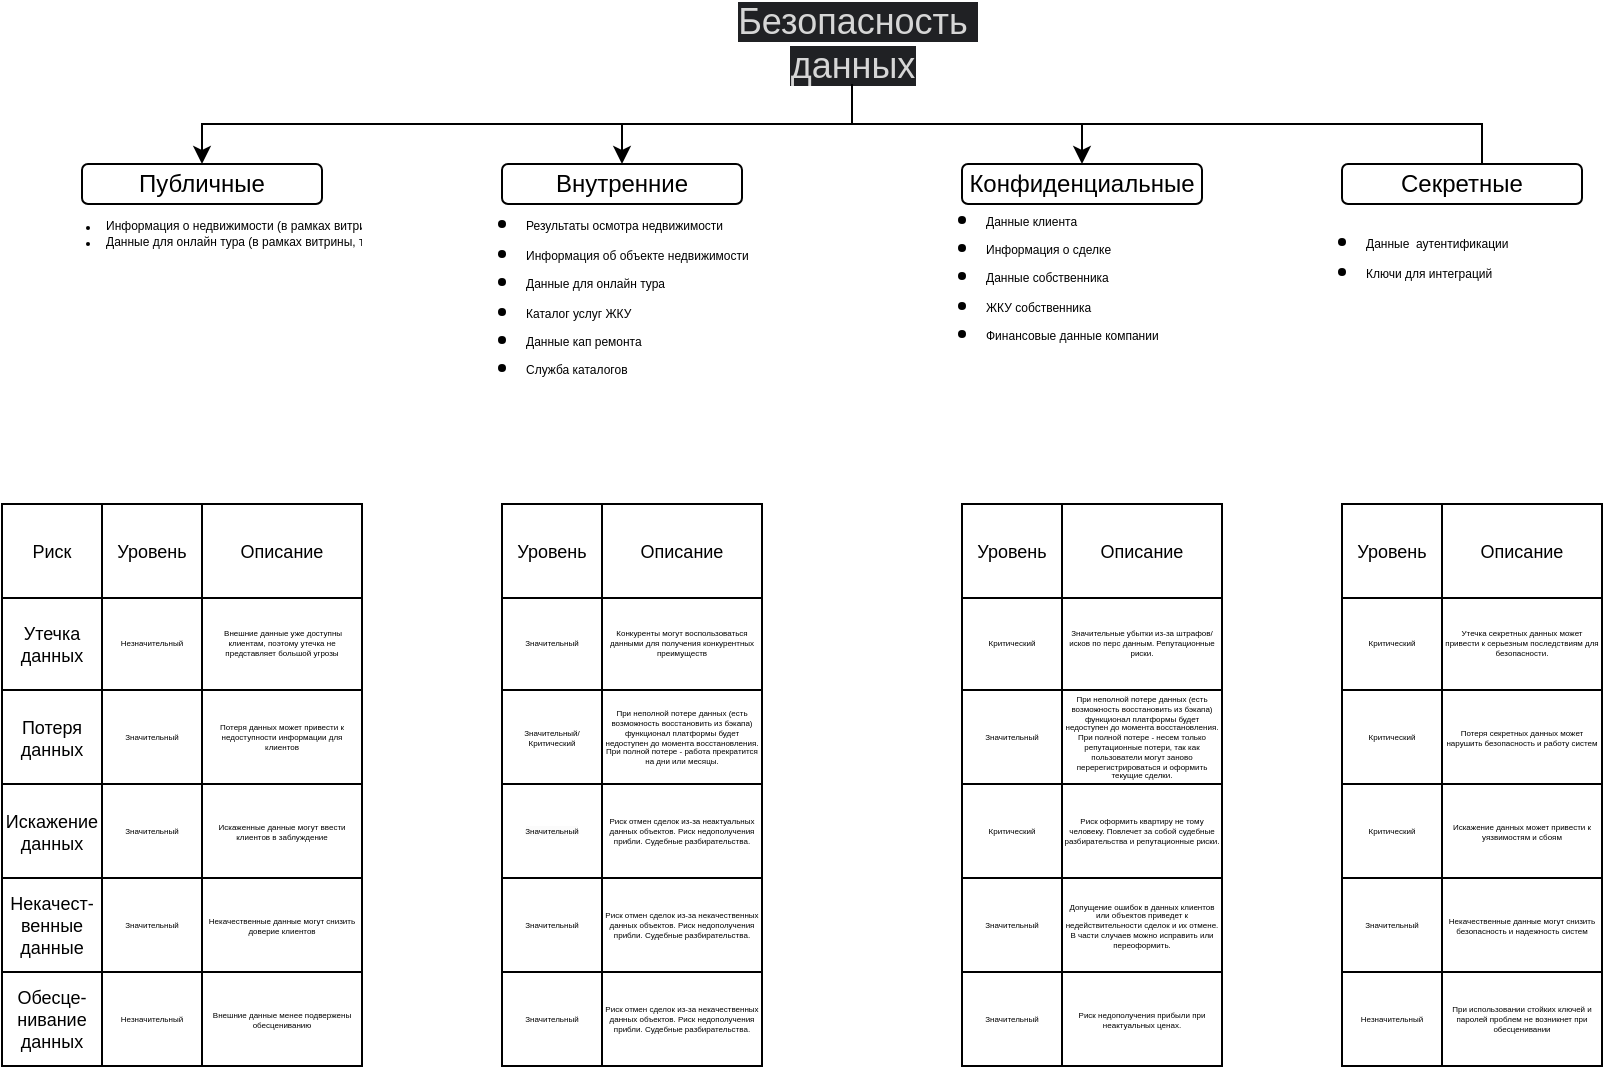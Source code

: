 <mxfile version="26.0.2">
  <diagram name="Страница — 1" id="hboBKW16F58h5cG7JQ03">
    <mxGraphModel dx="798" dy="453" grid="1" gridSize="10" guides="1" tooltips="1" connect="1" arrows="1" fold="1" page="1" pageScale="1" pageWidth="850" pageHeight="600" math="0" shadow="0">
      <root>
        <mxCell id="0" />
        <mxCell id="1" parent="0" />
        <mxCell id="1AjB7iF8z4nlXVOtELvx-12" style="edgeStyle=orthogonalEdgeStyle;rounded=0;orthogonalLoop=1;jettySize=auto;html=1;" edge="1" parent="1" source="1AjB7iF8z4nlXVOtELvx-2" target="1AjB7iF8z4nlXVOtELvx-3">
          <mxGeometry relative="1" as="geometry">
            <Array as="points">
              <mxPoint x="425" y="80" />
              <mxPoint x="100" y="80" />
            </Array>
          </mxGeometry>
        </mxCell>
        <mxCell id="1AjB7iF8z4nlXVOtELvx-13" style="edgeStyle=orthogonalEdgeStyle;rounded=0;orthogonalLoop=1;jettySize=auto;html=1;entryX=0.5;entryY=0;entryDx=0;entryDy=0;" edge="1" parent="1" source="1AjB7iF8z4nlXVOtELvx-2" target="1AjB7iF8z4nlXVOtELvx-6">
          <mxGeometry relative="1" as="geometry" />
        </mxCell>
        <mxCell id="1AjB7iF8z4nlXVOtELvx-15" style="edgeStyle=orthogonalEdgeStyle;rounded=0;orthogonalLoop=1;jettySize=auto;html=1;" edge="1" parent="1" source="1AjB7iF8z4nlXVOtELvx-2" target="1AjB7iF8z4nlXVOtELvx-10">
          <mxGeometry relative="1" as="geometry">
            <Array as="points">
              <mxPoint x="425" y="80" />
              <mxPoint x="740" y="80" />
            </Array>
          </mxGeometry>
        </mxCell>
        <mxCell id="1AjB7iF8z4nlXVOtELvx-2" value="&lt;span style=&quot;color: rgb(214, 214, 214); font-family: &amp;quot;YS Text&amp;quot;, sans-serif; font-size: 18px; text-align: start; white-space: pre-wrap; background-color: rgb(32, 33, 36);&quot;&gt;Безопасность данных&lt;/span&gt;" style="text;html=1;align=center;verticalAlign=middle;resizable=0;points=[];autosize=1;strokeColor=none;fillColor=none;" vertex="1" parent="1">
          <mxGeometry x="320" y="20" width="210" height="40" as="geometry" />
        </mxCell>
        <mxCell id="1AjB7iF8z4nlXVOtELvx-3" value="Публичные" style="rounded=1;whiteSpace=wrap;html=1;" vertex="1" parent="1">
          <mxGeometry x="40" y="100" width="120" height="20" as="geometry" />
        </mxCell>
        <mxCell id="1AjB7iF8z4nlXVOtELvx-4" value="Секретные" style="rounded=1;whiteSpace=wrap;html=1;" vertex="1" parent="1">
          <mxGeometry x="670" y="100" width="120" height="20" as="geometry" />
        </mxCell>
        <mxCell id="1AjB7iF8z4nlXVOtELvx-5" value="Конфиденциальные" style="rounded=1;whiteSpace=wrap;html=1;" vertex="1" parent="1">
          <mxGeometry x="480" y="100" width="120" height="20" as="geometry" />
        </mxCell>
        <mxCell id="1AjB7iF8z4nlXVOtELvx-6" value="Внутренние" style="rounded=1;whiteSpace=wrap;html=1;" vertex="1" parent="1">
          <mxGeometry x="250" y="100" width="120" height="20" as="geometry" />
        </mxCell>
        <mxCell id="1AjB7iF8z4nlXVOtELvx-8" value="&lt;ul&gt;&lt;li&gt;&lt;font style=&quot;font-size: 6px; line-height: 100%;&quot;&gt;Результаты осмотра недвижимости&lt;/font&gt;&lt;/li&gt;&lt;li&gt;&lt;span style=&quot;font-size: 6px; background-color: transparent; color: light-dark(rgb(0, 0, 0), rgb(255, 255, 255));&quot;&gt;Информация об объекте недвижимости&lt;/span&gt;&lt;/li&gt;&lt;li&gt;&lt;font style=&quot;font-size: 6px; line-height: 6px;&quot;&gt;Данные для онлайн тура&lt;/font&gt;&lt;/li&gt;&lt;li&gt;&lt;span style=&quot;font-size: 6px;&quot;&gt;Каталог услуг ЖКУ&lt;/span&gt;&lt;/li&gt;&lt;li&gt;&lt;span style=&quot;font-size: 6px;&quot;&gt;Данные кап ремонта&lt;/span&gt;&lt;/li&gt;&lt;li&gt;&lt;span style=&quot;font-size: 6px;&quot;&gt;Служба каталогов&lt;/span&gt;&lt;/li&gt;&lt;/ul&gt;" style="text;html=1;align=left;verticalAlign=middle;resizable=0;points=[];autosize=1;strokeColor=none;fillColor=none;" vertex="1" parent="1">
          <mxGeometry x="220" y="105" width="180" height="120" as="geometry" />
        </mxCell>
        <mxCell id="1AjB7iF8z4nlXVOtELvx-9" value="&lt;ul&gt;&lt;li&gt;&lt;font style=&quot;font-size: 6px; line-height: 100%;&quot;&gt;Данные клиента&lt;/font&gt;&lt;/li&gt;&lt;li&gt;&lt;font style=&quot;font-size: 6px; line-height: 6px;&quot;&gt;Информация о сделке&lt;/font&gt;&lt;/li&gt;&lt;li&gt;&lt;font style=&quot;font-size: 6px; line-height: 6px;&quot;&gt;Данные собственника&lt;/font&gt;&lt;/li&gt;&lt;li&gt;&lt;font style=&quot;font-size: 6px; line-height: 6px;&quot;&gt;ЖКУ собственника&lt;/font&gt;&lt;/li&gt;&lt;li&gt;&lt;font style=&quot;font-size: 6px; line-height: 6px;&quot;&gt;Финансовые данные компании&lt;/font&gt;&lt;/li&gt;&lt;/ul&gt;" style="text;html=1;align=left;verticalAlign=middle;resizable=0;points=[];autosize=1;strokeColor=none;fillColor=none;" vertex="1" parent="1">
          <mxGeometry x="450" y="100" width="150" height="110" as="geometry" />
        </mxCell>
        <mxCell id="1AjB7iF8z4nlXVOtELvx-10" value="&lt;ul&gt;&lt;li&gt;&lt;span style=&quot;font-size: 6px; background-color: transparent; color: light-dark(rgb(0, 0, 0), rgb(255, 255, 255));&quot;&gt;Данные&amp;nbsp; аутентификации&lt;/span&gt;&lt;/li&gt;&lt;li&gt;&lt;span style=&quot;font-size: 6px; background-color: transparent; color: light-dark(rgb(0, 0, 0), rgb(255, 255, 255));&quot;&gt;Ключи для интеграций&lt;/span&gt;&lt;/li&gt;&lt;/ul&gt;" style="text;html=1;align=left;verticalAlign=middle;resizable=0;points=[];autosize=1;strokeColor=none;fillColor=none;" vertex="1" parent="1">
          <mxGeometry x="640" y="110" width="140" height="70" as="geometry" />
        </mxCell>
        <mxCell id="1AjB7iF8z4nlXVOtELvx-14" style="edgeStyle=orthogonalEdgeStyle;rounded=0;orthogonalLoop=1;jettySize=auto;html=1;" edge="1" parent="1" source="1AjB7iF8z4nlXVOtELvx-2">
          <mxGeometry relative="1" as="geometry">
            <mxPoint x="540" y="100" as="targetPoint" />
            <Array as="points">
              <mxPoint x="425" y="80" />
              <mxPoint x="540" y="80" />
              <mxPoint x="540" y="100" />
            </Array>
          </mxGeometry>
        </mxCell>
        <mxCell id="1AjB7iF8z4nlXVOtELvx-16" value="" style="childLayout=tableLayout;recursiveResize=0;shadow=0;fillColor=none;fontSize=9;" vertex="1" parent="1">
          <mxGeometry y="270" width="180" height="140" as="geometry" />
        </mxCell>
        <mxCell id="1AjB7iF8z4nlXVOtELvx-17" value="" style="shape=tableRow;horizontal=0;startSize=0;swimlaneHead=0;swimlaneBody=0;top=0;left=0;bottom=0;right=0;dropTarget=0;collapsible=0;recursiveResize=0;expand=0;fontStyle=0;fillColor=none;strokeColor=inherit;fontSize=9;" vertex="1" parent="1AjB7iF8z4nlXVOtELvx-16">
          <mxGeometry width="180" height="47" as="geometry" />
        </mxCell>
        <mxCell id="1AjB7iF8z4nlXVOtELvx-18" value="Риск" style="connectable=0;recursiveResize=0;strokeColor=inherit;fillColor=none;align=center;whiteSpace=wrap;html=1;fontSize=9;" vertex="1" parent="1AjB7iF8z4nlXVOtELvx-17">
          <mxGeometry width="50" height="47" as="geometry">
            <mxRectangle width="50" height="47" as="alternateBounds" />
          </mxGeometry>
        </mxCell>
        <mxCell id="1AjB7iF8z4nlXVOtELvx-19" value="&lt;font&gt;Уровень&lt;/font&gt;" style="connectable=0;recursiveResize=0;strokeColor=inherit;fillColor=none;align=center;whiteSpace=wrap;html=1;fontSize=9;" vertex="1" parent="1AjB7iF8z4nlXVOtELvx-17">
          <mxGeometry x="50" width="50" height="47" as="geometry">
            <mxRectangle width="50" height="47" as="alternateBounds" />
          </mxGeometry>
        </mxCell>
        <mxCell id="1AjB7iF8z4nlXVOtELvx-20" value="&lt;font&gt;Описание&lt;/font&gt;" style="connectable=0;recursiveResize=0;strokeColor=inherit;fillColor=none;align=center;whiteSpace=wrap;html=1;fontSize=9;" vertex="1" parent="1AjB7iF8z4nlXVOtELvx-17">
          <mxGeometry x="100" width="80" height="47" as="geometry">
            <mxRectangle width="80" height="47" as="alternateBounds" />
          </mxGeometry>
        </mxCell>
        <mxCell id="1AjB7iF8z4nlXVOtELvx-21" style="shape=tableRow;horizontal=0;startSize=0;swimlaneHead=0;swimlaneBody=0;top=0;left=0;bottom=0;right=0;dropTarget=0;collapsible=0;recursiveResize=0;expand=0;fontStyle=0;fillColor=none;strokeColor=inherit;fontSize=9;" vertex="1" parent="1AjB7iF8z4nlXVOtELvx-16">
          <mxGeometry y="47" width="180" height="46" as="geometry" />
        </mxCell>
        <mxCell id="1AjB7iF8z4nlXVOtELvx-22" value="Утечка данных" style="connectable=0;recursiveResize=0;strokeColor=inherit;fillColor=none;align=center;whiteSpace=wrap;html=1;fontSize=9;" vertex="1" parent="1AjB7iF8z4nlXVOtELvx-21">
          <mxGeometry width="50" height="46" as="geometry">
            <mxRectangle width="50" height="46" as="alternateBounds" />
          </mxGeometry>
        </mxCell>
        <mxCell id="1AjB7iF8z4nlXVOtELvx-23" value="Незначительный" style="connectable=0;recursiveResize=0;strokeColor=inherit;fillColor=none;align=center;whiteSpace=wrap;html=1;fontSize=4;" vertex="1" parent="1AjB7iF8z4nlXVOtELvx-21">
          <mxGeometry x="50" width="50" height="46" as="geometry">
            <mxRectangle width="50" height="46" as="alternateBounds" />
          </mxGeometry>
        </mxCell>
        <mxCell id="1AjB7iF8z4nlXVOtELvx-24" value="&amp;nbsp;Внешние данные уже доступны клиентам, поэтому утечка не представляет большой угрозы" style="connectable=0;recursiveResize=0;strokeColor=inherit;fillColor=none;align=center;whiteSpace=wrap;html=1;fontSize=4;" vertex="1" parent="1AjB7iF8z4nlXVOtELvx-21">
          <mxGeometry x="100" width="80" height="46" as="geometry">
            <mxRectangle width="80" height="46" as="alternateBounds" />
          </mxGeometry>
        </mxCell>
        <mxCell id="1AjB7iF8z4nlXVOtELvx-25" style="shape=tableRow;horizontal=0;startSize=0;swimlaneHead=0;swimlaneBody=0;top=0;left=0;bottom=0;right=0;dropTarget=0;collapsible=0;recursiveResize=0;expand=0;fontStyle=0;fillColor=none;strokeColor=inherit;fontSize=9;" vertex="1" parent="1AjB7iF8z4nlXVOtELvx-16">
          <mxGeometry y="93" width="180" height="47" as="geometry" />
        </mxCell>
        <mxCell id="1AjB7iF8z4nlXVOtELvx-26" value="Потеря данных" style="connectable=0;recursiveResize=0;strokeColor=inherit;fillColor=none;align=center;whiteSpace=wrap;html=1;fontSize=9;" vertex="1" parent="1AjB7iF8z4nlXVOtELvx-25">
          <mxGeometry width="50" height="47" as="geometry">
            <mxRectangle width="50" height="47" as="alternateBounds" />
          </mxGeometry>
        </mxCell>
        <mxCell id="1AjB7iF8z4nlXVOtELvx-27" value="Значительный" style="connectable=0;recursiveResize=0;strokeColor=inherit;fillColor=none;align=center;whiteSpace=wrap;html=1;fontSize=4;" vertex="1" parent="1AjB7iF8z4nlXVOtELvx-25">
          <mxGeometry x="50" width="50" height="47" as="geometry">
            <mxRectangle width="50" height="47" as="alternateBounds" />
          </mxGeometry>
        </mxCell>
        <mxCell id="1AjB7iF8z4nlXVOtELvx-28" value="Потеря данных может привести к недоступности информации для клиентов" style="connectable=0;recursiveResize=0;strokeColor=inherit;fillColor=none;align=center;whiteSpace=wrap;html=1;fontSize=4;" vertex="1" parent="1AjB7iF8z4nlXVOtELvx-25">
          <mxGeometry x="100" width="80" height="47" as="geometry">
            <mxRectangle width="80" height="47" as="alternateBounds" />
          </mxGeometry>
        </mxCell>
        <mxCell id="1AjB7iF8z4nlXVOtELvx-53" style="shape=tableRow;horizontal=0;startSize=0;swimlaneHead=0;swimlaneBody=0;top=0;left=0;bottom=0;right=0;dropTarget=0;collapsible=0;recursiveResize=0;expand=0;fontStyle=0;fillColor=none;strokeColor=inherit;fontSize=9;" vertex="1" parent="1">
          <mxGeometry y="410" width="180" height="47" as="geometry" />
        </mxCell>
        <mxCell id="1AjB7iF8z4nlXVOtELvx-54" value="Искажение данных" style="connectable=0;recursiveResize=0;strokeColor=inherit;fillColor=none;align=center;whiteSpace=wrap;html=1;fontSize=9;" vertex="1" parent="1AjB7iF8z4nlXVOtELvx-53">
          <mxGeometry width="50" height="47" as="geometry">
            <mxRectangle width="50" height="47" as="alternateBounds" />
          </mxGeometry>
        </mxCell>
        <mxCell id="1AjB7iF8z4nlXVOtELvx-55" value="Значительный" style="connectable=0;recursiveResize=0;strokeColor=inherit;fillColor=none;align=center;whiteSpace=wrap;html=1;fontSize=4;" vertex="1" parent="1AjB7iF8z4nlXVOtELvx-53">
          <mxGeometry x="50" width="50" height="47" as="geometry">
            <mxRectangle width="50" height="47" as="alternateBounds" />
          </mxGeometry>
        </mxCell>
        <mxCell id="1AjB7iF8z4nlXVOtELvx-56" value="Искаженные данные могут ввести клиентов в заблуждение" style="connectable=0;recursiveResize=0;strokeColor=inherit;fillColor=none;align=center;whiteSpace=wrap;html=1;fontSize=4;" vertex="1" parent="1AjB7iF8z4nlXVOtELvx-53">
          <mxGeometry x="100" width="80" height="47" as="geometry">
            <mxRectangle width="80" height="47" as="alternateBounds" />
          </mxGeometry>
        </mxCell>
        <mxCell id="1AjB7iF8z4nlXVOtELvx-57" style="shape=tableRow;horizontal=0;startSize=0;swimlaneHead=0;swimlaneBody=0;top=0;left=0;bottom=0;right=0;dropTarget=0;collapsible=0;recursiveResize=0;expand=0;fontStyle=0;fillColor=none;strokeColor=inherit;fontSize=9;" vertex="1" parent="1">
          <mxGeometry y="457" width="180" height="47" as="geometry" />
        </mxCell>
        <mxCell id="1AjB7iF8z4nlXVOtELvx-58" value="Некачест-венные данные" style="connectable=0;recursiveResize=0;strokeColor=inherit;fillColor=none;align=center;whiteSpace=wrap;html=1;fontSize=9;" vertex="1" parent="1AjB7iF8z4nlXVOtELvx-57">
          <mxGeometry width="50" height="47" as="geometry">
            <mxRectangle width="50" height="47" as="alternateBounds" />
          </mxGeometry>
        </mxCell>
        <mxCell id="1AjB7iF8z4nlXVOtELvx-59" value="Значительный" style="connectable=0;recursiveResize=0;strokeColor=inherit;fillColor=none;align=center;whiteSpace=wrap;html=1;fontSize=4;" vertex="1" parent="1AjB7iF8z4nlXVOtELvx-57">
          <mxGeometry x="50" width="50" height="47" as="geometry">
            <mxRectangle width="50" height="47" as="alternateBounds" />
          </mxGeometry>
        </mxCell>
        <mxCell id="1AjB7iF8z4nlXVOtELvx-60" value="Некачественные данные могут снизить доверие клиентов" style="connectable=0;recursiveResize=0;strokeColor=inherit;fillColor=none;align=center;whiteSpace=wrap;html=1;fontSize=4;" vertex="1" parent="1AjB7iF8z4nlXVOtELvx-57">
          <mxGeometry x="100" width="80" height="47" as="geometry">
            <mxRectangle width="80" height="47" as="alternateBounds" />
          </mxGeometry>
        </mxCell>
        <mxCell id="1AjB7iF8z4nlXVOtELvx-61" style="shape=tableRow;horizontal=0;startSize=0;swimlaneHead=0;swimlaneBody=0;top=0;left=0;bottom=0;right=0;dropTarget=0;collapsible=0;recursiveResize=0;expand=0;fontStyle=0;fillColor=none;strokeColor=inherit;fontSize=9;" vertex="1" parent="1">
          <mxGeometry y="504" width="180" height="47" as="geometry" />
        </mxCell>
        <mxCell id="1AjB7iF8z4nlXVOtELvx-62" value="Обесце-нивание данных" style="connectable=0;recursiveResize=0;strokeColor=inherit;fillColor=none;align=center;whiteSpace=wrap;html=1;fontSize=9;" vertex="1" parent="1AjB7iF8z4nlXVOtELvx-61">
          <mxGeometry width="50" height="47" as="geometry">
            <mxRectangle width="50" height="47" as="alternateBounds" />
          </mxGeometry>
        </mxCell>
        <mxCell id="1AjB7iF8z4nlXVOtELvx-63" value="Незначительный" style="connectable=0;recursiveResize=0;strokeColor=inherit;fillColor=none;align=center;whiteSpace=wrap;html=1;fontSize=4;" vertex="1" parent="1AjB7iF8z4nlXVOtELvx-61">
          <mxGeometry x="50" width="50" height="47" as="geometry">
            <mxRectangle width="50" height="47" as="alternateBounds" />
          </mxGeometry>
        </mxCell>
        <mxCell id="1AjB7iF8z4nlXVOtELvx-64" value="Внешние данные менее подвержены обесцениванию" style="connectable=0;recursiveResize=0;strokeColor=inherit;fillColor=none;align=center;whiteSpace=wrap;html=1;fontSize=4;" vertex="1" parent="1AjB7iF8z4nlXVOtELvx-61">
          <mxGeometry x="100" width="80" height="47" as="geometry">
            <mxRectangle width="80" height="47" as="alternateBounds" />
          </mxGeometry>
        </mxCell>
        <mxCell id="1AjB7iF8z4nlXVOtELvx-101" value="&lt;font&gt;Уровень&lt;/font&gt;" style="connectable=0;recursiveResize=0;strokeColor=inherit;fillColor=none;align=center;whiteSpace=wrap;html=1;fontSize=9;" vertex="1" parent="1">
          <mxGeometry x="250" y="270" width="50" height="47" as="geometry">
            <mxRectangle width="50" height="47" as="alternateBounds" />
          </mxGeometry>
        </mxCell>
        <mxCell id="1AjB7iF8z4nlXVOtELvx-102" value="&lt;font&gt;Описание&lt;/font&gt;" style="connectable=0;recursiveResize=0;strokeColor=inherit;fillColor=none;align=center;whiteSpace=wrap;html=1;fontSize=9;" vertex="1" parent="1">
          <mxGeometry x="300" y="270" width="80" height="47" as="geometry">
            <mxRectangle width="80" height="47" as="alternateBounds" />
          </mxGeometry>
        </mxCell>
        <mxCell id="1AjB7iF8z4nlXVOtELvx-103" value="Значительный" style="connectable=0;recursiveResize=0;strokeColor=inherit;fillColor=none;align=center;whiteSpace=wrap;html=1;fontSize=4;" vertex="1" parent="1">
          <mxGeometry x="250" y="317" width="50" height="46" as="geometry">
            <mxRectangle width="50" height="46" as="alternateBounds" />
          </mxGeometry>
        </mxCell>
        <mxCell id="1AjB7iF8z4nlXVOtELvx-104" value="Конкуренты могут воспользоваться данными для получения конкурентных преимуществ" style="connectable=0;recursiveResize=0;strokeColor=inherit;fillColor=none;align=center;whiteSpace=wrap;html=1;fontSize=4;" vertex="1" parent="1">
          <mxGeometry x="300" y="317" width="80" height="46" as="geometry">
            <mxRectangle width="80" height="46" as="alternateBounds" />
          </mxGeometry>
        </mxCell>
        <mxCell id="1AjB7iF8z4nlXVOtELvx-105" value="Значительный/Критический" style="connectable=0;recursiveResize=0;strokeColor=inherit;fillColor=none;align=center;whiteSpace=wrap;html=1;fontSize=4;" vertex="1" parent="1">
          <mxGeometry x="250" y="363" width="50" height="47" as="geometry">
            <mxRectangle width="50" height="47" as="alternateBounds" />
          </mxGeometry>
        </mxCell>
        <mxCell id="1AjB7iF8z4nlXVOtELvx-106" value="При неполной потере данных (есть возможность восстановить из бэкапа) функционал платформы будет недоступен до момента восстановления. При полной потере - работа прекратится на дни или месяцы." style="connectable=0;recursiveResize=0;strokeColor=inherit;fillColor=none;align=center;whiteSpace=wrap;html=1;fontSize=4;" vertex="1" parent="1">
          <mxGeometry x="300" y="363" width="80" height="47" as="geometry">
            <mxRectangle width="80" height="47" as="alternateBounds" />
          </mxGeometry>
        </mxCell>
        <mxCell id="1AjB7iF8z4nlXVOtELvx-107" value="&lt;span style=&quot;color: rgb(0, 0, 0); font-family: Helvetica; font-size: 4px; font-style: normal; font-variant-ligatures: normal; font-variant-caps: normal; font-weight: 400; letter-spacing: normal; orphans: 2; text-align: center; text-indent: 0px; text-transform: none; widows: 2; word-spacing: 0px; -webkit-text-stroke-width: 0px; white-space: normal; background-color: rgb(251, 251, 251); text-decoration-thickness: initial; text-decoration-style: initial; text-decoration-color: initial; float: none; display: inline !important;&quot;&gt;Значительный&lt;/span&gt;" style="connectable=0;recursiveResize=0;strokeColor=inherit;fillColor=none;align=center;whiteSpace=wrap;html=1;fontSize=4;" vertex="1" parent="1">
          <mxGeometry x="250" y="410" width="50" height="47" as="geometry">
            <mxRectangle width="50" height="47" as="alternateBounds" />
          </mxGeometry>
        </mxCell>
        <mxCell id="1AjB7iF8z4nlXVOtELvx-108" value="Риск отмен сделок из-за неактуальных данных объектов. Риск недополучения прибли. Судебные разбирательства." style="connectable=0;recursiveResize=0;strokeColor=inherit;fillColor=none;align=center;whiteSpace=wrap;html=1;fontSize=4;" vertex="1" parent="1">
          <mxGeometry x="300" y="410" width="80" height="47" as="geometry">
            <mxRectangle width="80" height="47" as="alternateBounds" />
          </mxGeometry>
        </mxCell>
        <mxCell id="1AjB7iF8z4nlXVOtELvx-109" value="Значительный" style="connectable=0;recursiveResize=0;strokeColor=inherit;fillColor=none;align=center;whiteSpace=wrap;html=1;fontSize=4;" vertex="1" parent="1">
          <mxGeometry x="250" y="457" width="50" height="47" as="geometry">
            <mxRectangle width="50" height="47" as="alternateBounds" />
          </mxGeometry>
        </mxCell>
        <mxCell id="1AjB7iF8z4nlXVOtELvx-110" value="Риск отмен сделок из-за некачественных данных объектов. Риск недополучения прибли. Судебные разбирательства." style="connectable=0;recursiveResize=0;strokeColor=inherit;fillColor=none;align=center;whiteSpace=wrap;html=1;fontSize=4;" vertex="1" parent="1">
          <mxGeometry x="300" y="457" width="80" height="47" as="geometry">
            <mxRectangle width="80" height="47" as="alternateBounds" />
          </mxGeometry>
        </mxCell>
        <mxCell id="1AjB7iF8z4nlXVOtELvx-111" value="Значительный" style="connectable=0;recursiveResize=0;strokeColor=inherit;fillColor=none;align=center;whiteSpace=wrap;html=1;fontSize=4;" vertex="1" parent="1">
          <mxGeometry x="250" y="504" width="50" height="47" as="geometry">
            <mxRectangle width="50" height="47" as="alternateBounds" />
          </mxGeometry>
        </mxCell>
        <mxCell id="1AjB7iF8z4nlXVOtELvx-112" value="Риск отмен сделок из-за некачественных данных объектов. Риск недополучения прибли. Судебные разбирательства." style="connectable=0;recursiveResize=0;strokeColor=inherit;fillColor=none;align=center;whiteSpace=wrap;html=1;fontSize=4;" vertex="1" parent="1">
          <mxGeometry x="300" y="504" width="80" height="47" as="geometry">
            <mxRectangle width="80" height="47" as="alternateBounds" />
          </mxGeometry>
        </mxCell>
        <mxCell id="1AjB7iF8z4nlXVOtELvx-113" value="&lt;font&gt;Уровень&lt;/font&gt;" style="connectable=0;recursiveResize=0;strokeColor=inherit;fillColor=none;align=center;whiteSpace=wrap;html=1;fontSize=9;" vertex="1" parent="1">
          <mxGeometry x="480" y="270" width="50" height="47" as="geometry">
            <mxRectangle width="50" height="47" as="alternateBounds" />
          </mxGeometry>
        </mxCell>
        <mxCell id="1AjB7iF8z4nlXVOtELvx-114" value="&lt;font&gt;Описание&lt;/font&gt;" style="connectable=0;recursiveResize=0;strokeColor=inherit;fillColor=none;align=center;whiteSpace=wrap;html=1;fontSize=9;" vertex="1" parent="1">
          <mxGeometry x="530" y="270" width="80" height="47" as="geometry">
            <mxRectangle width="80" height="47" as="alternateBounds" />
          </mxGeometry>
        </mxCell>
        <mxCell id="1AjB7iF8z4nlXVOtELvx-115" value="Критический" style="connectable=0;recursiveResize=0;strokeColor=inherit;fillColor=none;align=center;whiteSpace=wrap;html=1;fontSize=4;" vertex="1" parent="1">
          <mxGeometry x="480" y="317" width="50" height="46" as="geometry">
            <mxRectangle width="50" height="46" as="alternateBounds" />
          </mxGeometry>
        </mxCell>
        <mxCell id="1AjB7iF8z4nlXVOtELvx-116" value="Значительные убытки из-за штрафов/исков по перс данным. Репутационные риски." style="connectable=0;recursiveResize=0;strokeColor=inherit;fillColor=none;align=center;whiteSpace=wrap;html=1;fontSize=4;" vertex="1" parent="1">
          <mxGeometry x="530" y="317" width="80" height="46" as="geometry">
            <mxRectangle width="80" height="46" as="alternateBounds" />
          </mxGeometry>
        </mxCell>
        <mxCell id="1AjB7iF8z4nlXVOtELvx-117" value="Значительный" style="connectable=0;recursiveResize=0;strokeColor=inherit;fillColor=none;align=center;whiteSpace=wrap;html=1;fontSize=4;" vertex="1" parent="1">
          <mxGeometry x="480" y="363" width="50" height="47" as="geometry">
            <mxRectangle width="50" height="47" as="alternateBounds" />
          </mxGeometry>
        </mxCell>
        <mxCell id="1AjB7iF8z4nlXVOtELvx-118" value="При неполной потере данных (есть возможность восстановить из бэкапа) функционал платформы будет недоступен до момента восстановления. При полной потере - несем только репутационные потери, так как пользователи могут заново перерегистрироваться и оформить текущие сделки." style="connectable=0;recursiveResize=0;strokeColor=inherit;fillColor=none;align=center;whiteSpace=wrap;html=1;fontSize=4;" vertex="1" parent="1">
          <mxGeometry x="530" y="363" width="80" height="47" as="geometry">
            <mxRectangle width="80" height="47" as="alternateBounds" />
          </mxGeometry>
        </mxCell>
        <mxCell id="1AjB7iF8z4nlXVOtELvx-119" value="Критический" style="connectable=0;recursiveResize=0;strokeColor=inherit;fillColor=none;align=center;whiteSpace=wrap;html=1;fontSize=4;" vertex="1" parent="1">
          <mxGeometry x="480" y="410" width="50" height="47" as="geometry">
            <mxRectangle width="50" height="47" as="alternateBounds" />
          </mxGeometry>
        </mxCell>
        <mxCell id="1AjB7iF8z4nlXVOtELvx-120" value="Риск оформить квартиру не тому человеку. Повлечет за собой судебные разбирательства и репутационные риски." style="connectable=0;recursiveResize=0;strokeColor=inherit;fillColor=none;align=center;whiteSpace=wrap;html=1;fontSize=4;" vertex="1" parent="1">
          <mxGeometry x="530" y="410" width="80" height="47" as="geometry">
            <mxRectangle width="80" height="47" as="alternateBounds" />
          </mxGeometry>
        </mxCell>
        <mxCell id="1AjB7iF8z4nlXVOtELvx-121" value="Значительный" style="connectable=0;recursiveResize=0;strokeColor=inherit;fillColor=none;align=center;whiteSpace=wrap;html=1;fontSize=4;" vertex="1" parent="1">
          <mxGeometry x="480" y="457" width="50" height="47" as="geometry">
            <mxRectangle width="50" height="47" as="alternateBounds" />
          </mxGeometry>
        </mxCell>
        <mxCell id="1AjB7iF8z4nlXVOtELvx-122" value="Допущение ошибок в данных клиентов или объектов приведет к недействительности сделок и их отмене. В части случаев можно исправить или переоформить." style="connectable=0;recursiveResize=0;strokeColor=inherit;fillColor=none;align=center;whiteSpace=wrap;html=1;fontSize=4;" vertex="1" parent="1">
          <mxGeometry x="530" y="457" width="80" height="47" as="geometry">
            <mxRectangle width="80" height="47" as="alternateBounds" />
          </mxGeometry>
        </mxCell>
        <mxCell id="1AjB7iF8z4nlXVOtELvx-123" value="Значительный" style="connectable=0;recursiveResize=0;strokeColor=inherit;fillColor=none;align=center;whiteSpace=wrap;html=1;fontSize=4;" vertex="1" parent="1">
          <mxGeometry x="480" y="504" width="50" height="47" as="geometry">
            <mxRectangle width="50" height="47" as="alternateBounds" />
          </mxGeometry>
        </mxCell>
        <mxCell id="1AjB7iF8z4nlXVOtELvx-124" value="Риск недополучения прибыли при неактуальных ценах." style="connectable=0;recursiveResize=0;strokeColor=inherit;fillColor=none;align=center;whiteSpace=wrap;html=1;fontSize=4;" vertex="1" parent="1">
          <mxGeometry x="530" y="504" width="80" height="47" as="geometry">
            <mxRectangle width="80" height="47" as="alternateBounds" />
          </mxGeometry>
        </mxCell>
        <mxCell id="1AjB7iF8z4nlXVOtELvx-125" value="&lt;font&gt;Уровень&lt;/font&gt;" style="connectable=0;recursiveResize=0;strokeColor=inherit;fillColor=none;align=center;whiteSpace=wrap;html=1;fontSize=9;" vertex="1" parent="1">
          <mxGeometry x="670" y="270" width="50" height="47" as="geometry">
            <mxRectangle width="50" height="47" as="alternateBounds" />
          </mxGeometry>
        </mxCell>
        <mxCell id="1AjB7iF8z4nlXVOtELvx-126" value="&lt;font&gt;Описание&lt;/font&gt;" style="connectable=0;recursiveResize=0;strokeColor=inherit;fillColor=none;align=center;whiteSpace=wrap;html=1;fontSize=9;" vertex="1" parent="1">
          <mxGeometry x="720" y="270" width="80" height="47" as="geometry">
            <mxRectangle width="80" height="47" as="alternateBounds" />
          </mxGeometry>
        </mxCell>
        <mxCell id="1AjB7iF8z4nlXVOtELvx-127" value="Критический" style="connectable=0;recursiveResize=0;strokeColor=inherit;fillColor=none;align=center;whiteSpace=wrap;html=1;fontSize=4;" vertex="1" parent="1">
          <mxGeometry x="670" y="317" width="50" height="46" as="geometry">
            <mxRectangle width="50" height="46" as="alternateBounds" />
          </mxGeometry>
        </mxCell>
        <mxCell id="1AjB7iF8z4nlXVOtELvx-128" value="Утечка секретных данных может привести к серьезным последствиям для безопасности." style="connectable=0;recursiveResize=0;strokeColor=inherit;fillColor=none;align=center;whiteSpace=wrap;html=1;fontSize=4;" vertex="1" parent="1">
          <mxGeometry x="720" y="317" width="80" height="46" as="geometry">
            <mxRectangle width="80" height="46" as="alternateBounds" />
          </mxGeometry>
        </mxCell>
        <mxCell id="1AjB7iF8z4nlXVOtELvx-129" value="Критический" style="connectable=0;recursiveResize=0;strokeColor=inherit;fillColor=none;align=center;whiteSpace=wrap;html=1;fontSize=4;" vertex="1" parent="1">
          <mxGeometry x="670" y="363" width="50" height="47" as="geometry">
            <mxRectangle width="50" height="47" as="alternateBounds" />
          </mxGeometry>
        </mxCell>
        <mxCell id="1AjB7iF8z4nlXVOtELvx-130" value="Потеря секретных данных может нарушить безопасность и работу систем" style="connectable=0;recursiveResize=0;strokeColor=inherit;fillColor=none;align=center;whiteSpace=wrap;html=1;fontSize=4;" vertex="1" parent="1">
          <mxGeometry x="720" y="363" width="80" height="47" as="geometry">
            <mxRectangle width="80" height="47" as="alternateBounds" />
          </mxGeometry>
        </mxCell>
        <mxCell id="1AjB7iF8z4nlXVOtELvx-131" value="Критический" style="connectable=0;recursiveResize=0;strokeColor=inherit;fillColor=none;align=center;whiteSpace=wrap;html=1;fontSize=4;" vertex="1" parent="1">
          <mxGeometry x="670" y="410" width="50" height="47" as="geometry">
            <mxRectangle width="50" height="47" as="alternateBounds" />
          </mxGeometry>
        </mxCell>
        <mxCell id="1AjB7iF8z4nlXVOtELvx-132" value="Искажение данных может привести к уязвимостям и сбоям" style="connectable=0;recursiveResize=0;strokeColor=inherit;fillColor=none;align=center;whiteSpace=wrap;html=1;fontSize=4;" vertex="1" parent="1">
          <mxGeometry x="720" y="410" width="80" height="47" as="geometry">
            <mxRectangle width="80" height="47" as="alternateBounds" />
          </mxGeometry>
        </mxCell>
        <mxCell id="1AjB7iF8z4nlXVOtELvx-133" value="Значительный" style="connectable=0;recursiveResize=0;strokeColor=inherit;fillColor=none;align=center;whiteSpace=wrap;html=1;fontSize=4;" vertex="1" parent="1">
          <mxGeometry x="670" y="457" width="50" height="47" as="geometry">
            <mxRectangle width="50" height="47" as="alternateBounds" />
          </mxGeometry>
        </mxCell>
        <mxCell id="1AjB7iF8z4nlXVOtELvx-134" value="Некачественные данные могут снизить безопасность и надежность систем" style="connectable=0;recursiveResize=0;strokeColor=inherit;fillColor=none;align=center;whiteSpace=wrap;html=1;fontSize=4;" vertex="1" parent="1">
          <mxGeometry x="720" y="457" width="80" height="47" as="geometry">
            <mxRectangle width="80" height="47" as="alternateBounds" />
          </mxGeometry>
        </mxCell>
        <mxCell id="1AjB7iF8z4nlXVOtELvx-135" value="Незначительный" style="connectable=0;recursiveResize=0;strokeColor=inherit;fillColor=none;align=center;whiteSpace=wrap;html=1;fontSize=4;" vertex="1" parent="1">
          <mxGeometry x="670" y="504" width="50" height="47" as="geometry">
            <mxRectangle width="50" height="47" as="alternateBounds" />
          </mxGeometry>
        </mxCell>
        <mxCell id="1AjB7iF8z4nlXVOtELvx-136" value="При использовании стойких ключей и паролей проблем не возникнет при обесценивании" style="connectable=0;recursiveResize=0;strokeColor=inherit;fillColor=none;align=center;whiteSpace=wrap;html=1;fontSize=4;" vertex="1" parent="1">
          <mxGeometry x="720" y="504" width="80" height="47" as="geometry">
            <mxRectangle width="80" height="47" as="alternateBounds" />
          </mxGeometry>
        </mxCell>
        <mxCell id="1AjB7iF8z4nlXVOtELvx-140" value="&lt;ul&gt;&lt;li&gt;&lt;span style=&quot;background-color: transparent; color: light-dark(rgb(0, 0, 0), rgb(255, 255, 255));&quot;&gt;&lt;font&gt;Информация о недвижимости (в рамках витрины, так как&amp;nbsp; сервис ответственен только за их отображение)&lt;/font&gt;&lt;/span&gt;&lt;/li&gt;&lt;li&gt;&lt;font style=&quot;line-height: 6px;&quot;&gt;Данные для онлайн тура&amp;nbsp;&lt;/font&gt;(в рамках витрины, так как&amp;nbsp; сервис ответственен только за их отображение)&lt;/li&gt;&lt;/ul&gt;" style="text;align=left;verticalAlign=middle;resizable=1;points=[];autosize=1;strokeColor=none;fillColor=none;fontSize=6;container=0;fixDash=0;collapsible=0;expand=1;editable=1;movable=1;rotatable=1;deletable=1;locked=0;connectable=1;fixedWidth=1;overflow=hidden;dropTarget=0;metaEdit=0;backgroundOutline=0;html=1;portConstraint=none;snapToPoint=0;linejoin=bevel;treeFolding=0;" vertex="1" parent="1">
          <mxGeometry x="10" y="100" width="170" height="70" as="geometry" />
        </mxCell>
      </root>
    </mxGraphModel>
  </diagram>
</mxfile>
